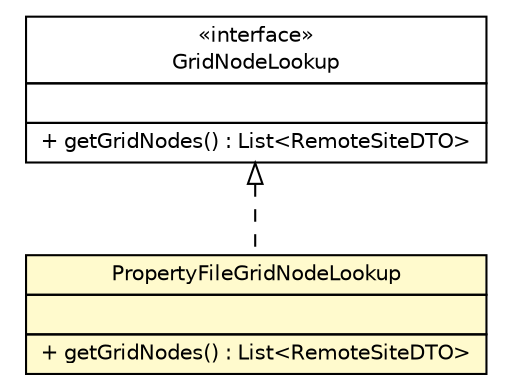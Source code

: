 #!/usr/local/bin/dot
#
# Class diagram 
# Generated by UmlGraph version 4.8 (http://www.spinellis.gr/sw/umlgraph)
#

digraph G {
	edge [fontname="Helvetica",fontsize=10,labelfontname="Helvetica",labelfontsize=10];
	node [fontname="Helvetica",fontsize=10,shape=plaintext];
	// gov.nih.nci.ncia.grid.GridNodeLookup
	c30935 [label=<<table border="0" cellborder="1" cellspacing="0" cellpadding="2" port="p" href="./GridNodeLookup.html">
		<tr><td><table border="0" cellspacing="0" cellpadding="1">
			<tr><td> &laquo;interface&raquo; </td></tr>
			<tr><td> GridNodeLookup </td></tr>
		</table></td></tr>
		<tr><td><table border="0" cellspacing="0" cellpadding="1">
			<tr><td align="left">  </td></tr>
		</table></td></tr>
		<tr><td><table border="0" cellspacing="0" cellpadding="1">
			<tr><td align="left"> + getGridNodes() : List&lt;RemoteSiteDTO&gt; </td></tr>
		</table></td></tr>
		</table>>, fontname="Helvetica", fontcolor="black", fontsize=10.0];
	// gov.nih.nci.ncia.grid.PropertyFileGridNodeLookup
	c30937 [label=<<table border="0" cellborder="1" cellspacing="0" cellpadding="2" port="p" bgcolor="lemonChiffon" href="./PropertyFileGridNodeLookup.html">
		<tr><td><table border="0" cellspacing="0" cellpadding="1">
			<tr><td> PropertyFileGridNodeLookup </td></tr>
		</table></td></tr>
		<tr><td><table border="0" cellspacing="0" cellpadding="1">
			<tr><td align="left">  </td></tr>
		</table></td></tr>
		<tr><td><table border="0" cellspacing="0" cellpadding="1">
			<tr><td align="left"> + getGridNodes() : List&lt;RemoteSiteDTO&gt; </td></tr>
		</table></td></tr>
		</table>>, fontname="Helvetica", fontcolor="black", fontsize=10.0];
	//gov.nih.nci.ncia.grid.PropertyFileGridNodeLookup implements gov.nih.nci.ncia.grid.GridNodeLookup
	c30935:p -> c30937:p [dir=back,arrowtail=empty,style=dashed];
}

